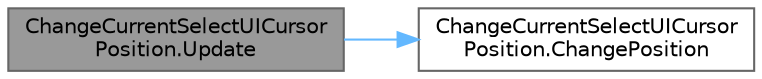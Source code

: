 digraph "ChangeCurrentSelectUICursorPosition.Update"
{
 // LATEX_PDF_SIZE
  bgcolor="transparent";
  edge [fontname=Helvetica,fontsize=10,labelfontname=Helvetica,labelfontsize=10];
  node [fontname=Helvetica,fontsize=10,shape=box,height=0.2,width=0.4];
  rankdir="LR";
  Node1 [id="Node000001",label="ChangeCurrentSelectUICursor\lPosition.Update",height=0.2,width=0.4,color="gray40", fillcolor="grey60", style="filled", fontcolor="black",tooltip=" "];
  Node1 -> Node2 [id="edge2_Node000001_Node000002",color="steelblue1",style="solid",tooltip=" "];
  Node2 [id="Node000002",label="ChangeCurrentSelectUICursor\lPosition.ChangePosition",height=0.2,width=0.4,color="grey40", fillcolor="white", style="filled",URL="$class_change_current_select_u_i_cursor_position.html#a37c0a5aeae7326a34c641d13f87ede7b",tooltip=" "];
}
